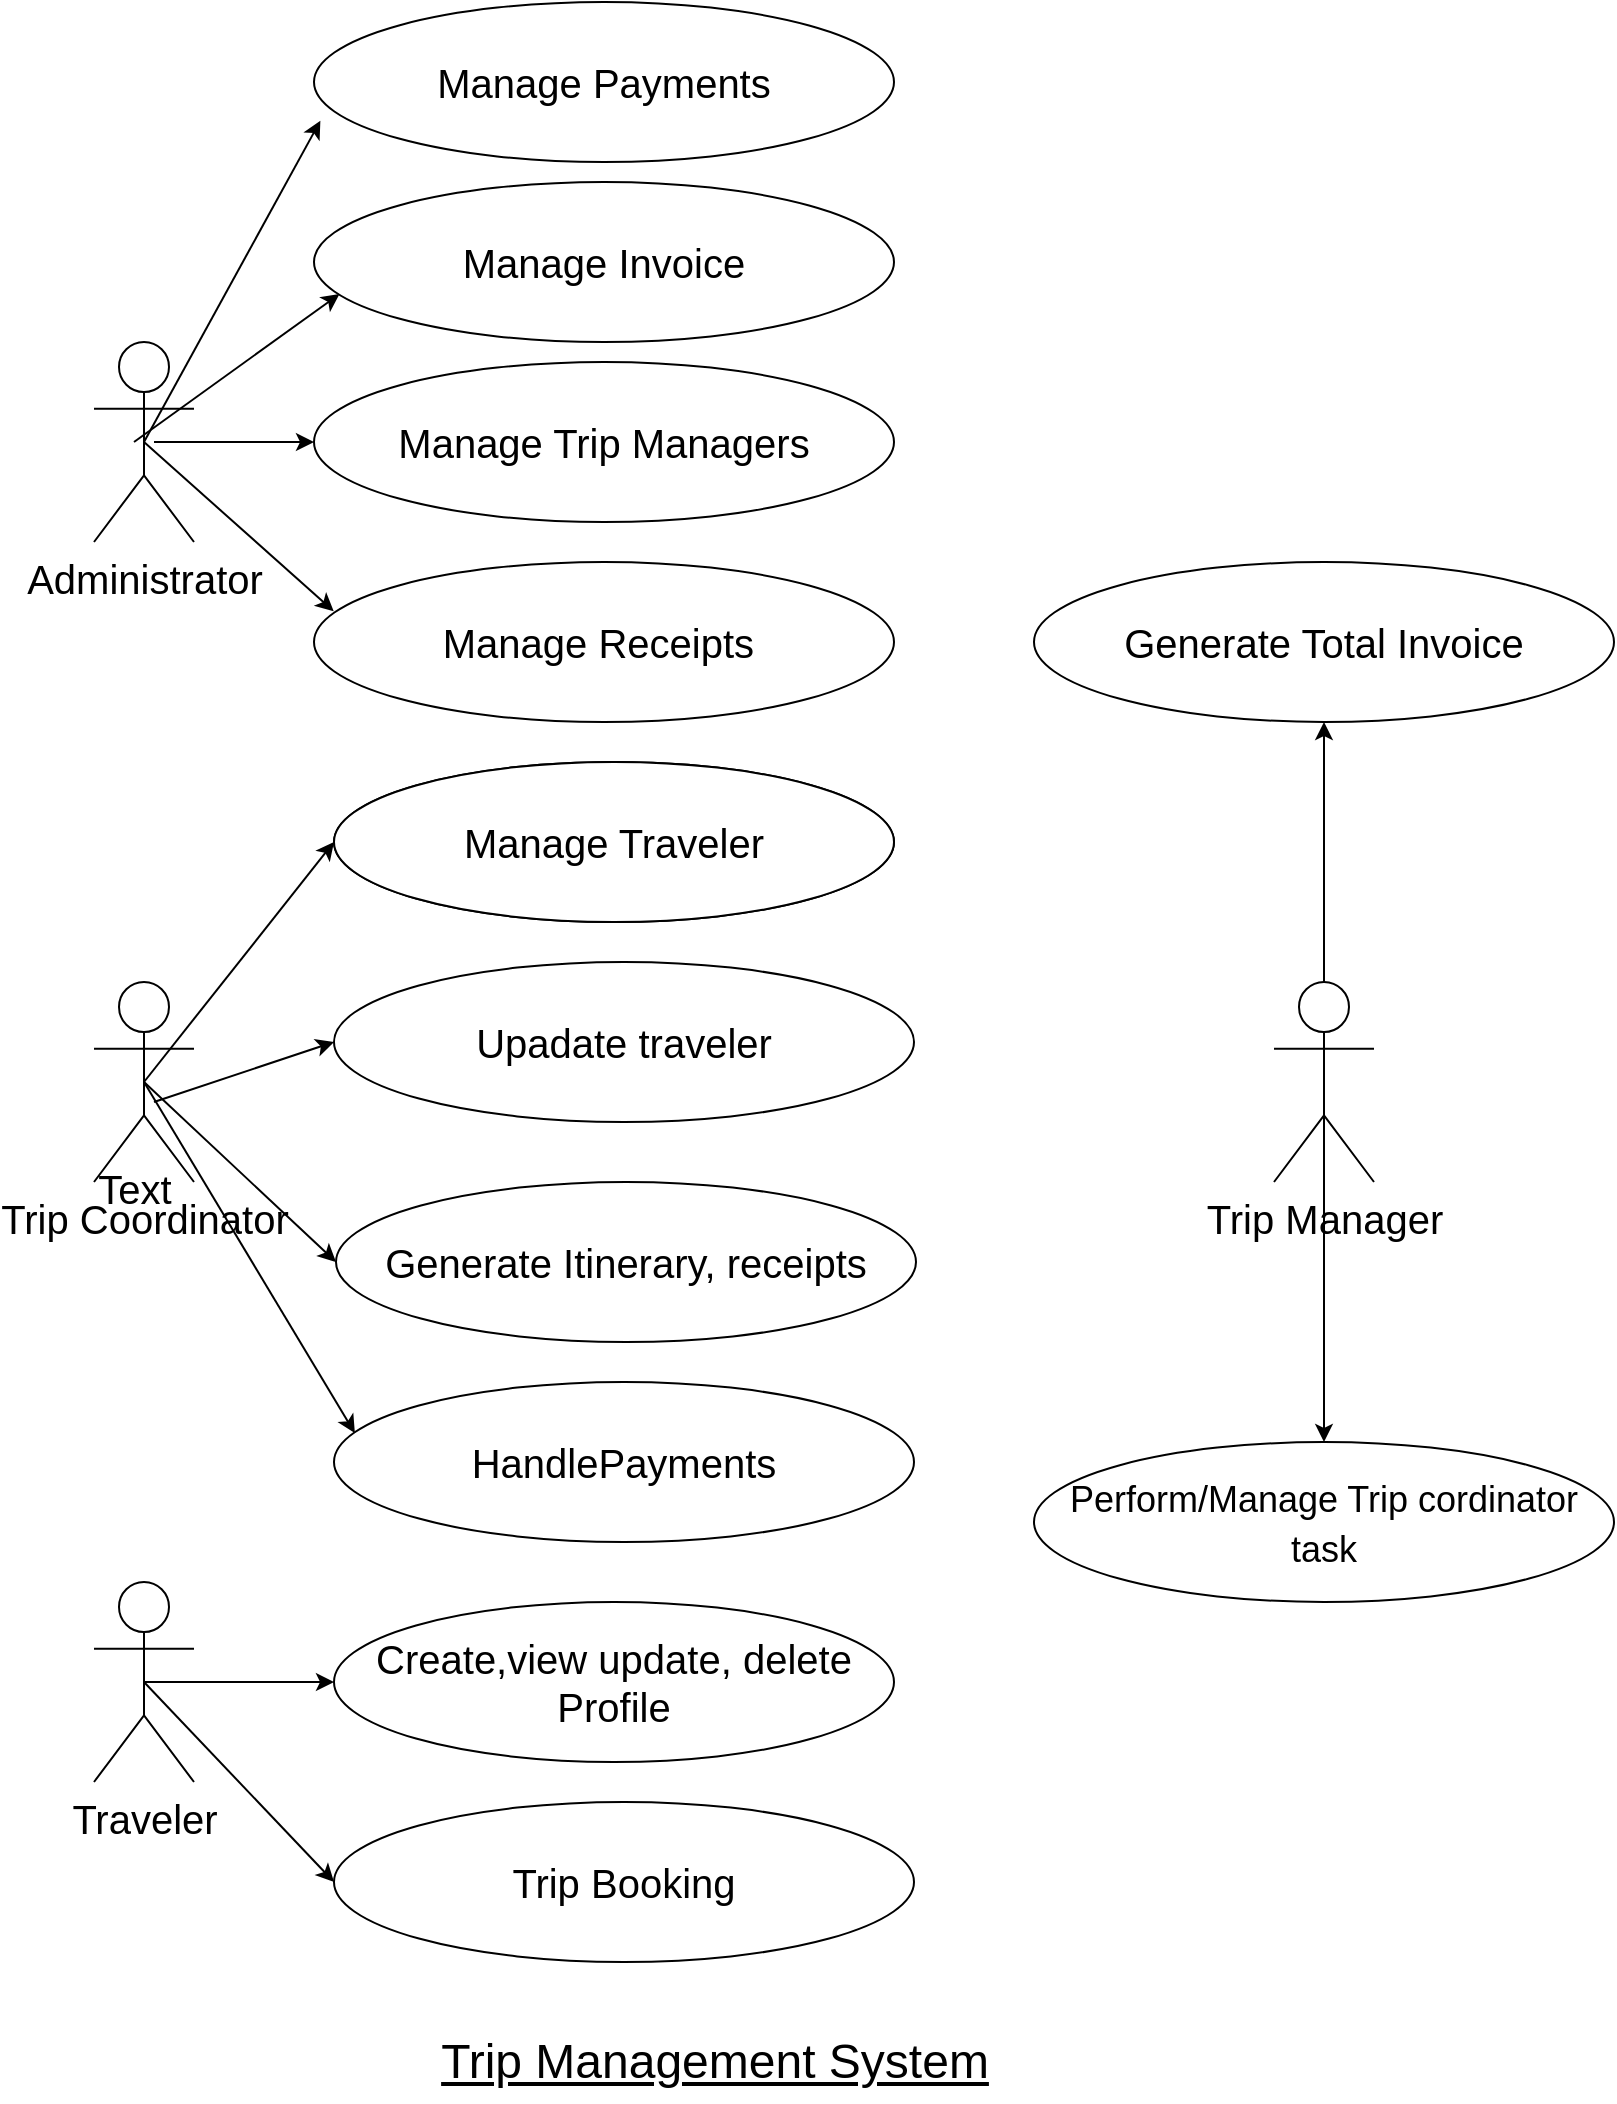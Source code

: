 <mxfile version="23.0.2" type="device">
  <diagram name="Page-1" id="m-7plXBTJl5FeBrscVps">
    <mxGraphModel dx="1950" dy="2340" grid="1" gridSize="10" guides="1" tooltips="1" connect="1" arrows="1" fold="1" page="1" pageScale="1" pageWidth="850" pageHeight="1100" math="0" shadow="0">
      <root>
        <mxCell id="0" />
        <mxCell id="1" parent="0" />
        <mxCell id="jBWIm2fMh9oOo8EYtqqD-1" value="&lt;font style=&quot;font-size: 20px;&quot;&gt;Administrator&lt;/font&gt;" style="shape=umlActor;verticalLabelPosition=bottom;verticalAlign=top;html=1;outlineConnect=0;fontSize=20;" parent="1" vertex="1">
          <mxGeometry x="100" y="-930" width="50" height="100" as="geometry" />
        </mxCell>
        <mxCell id="jBWIm2fMh9oOo8EYtqqD-2" value="&lt;font style=&quot;font-size: 20px;&quot;&gt;Traveler&lt;/font&gt;" style="shape=umlActor;verticalLabelPosition=bottom;verticalAlign=top;html=1;outlineConnect=0;fontSize=20;" parent="1" vertex="1">
          <mxGeometry x="100" y="-310" width="50" height="100" as="geometry" />
        </mxCell>
        <mxCell id="hUeXrVa7HJw_QYJecL_7-128" value="Trip Booking" style="ellipse;whiteSpace=wrap;html=1;fontSize=20;" vertex="1" parent="1">
          <mxGeometry x="220" y="-200" width="290" height="80" as="geometry" />
        </mxCell>
        <mxCell id="hUeXrVa7HJw_QYJecL_7-130" value="Create,view update, delete Profile" style="ellipse;whiteSpace=wrap;html=1;fontSize=20;" vertex="1" parent="1">
          <mxGeometry x="220" y="-300" width="280" height="80" as="geometry" />
        </mxCell>
        <mxCell id="hUeXrVa7HJw_QYJecL_7-136" value="Manage Trip Managers" style="ellipse;whiteSpace=wrap;html=1;fontSize=20;" vertex="1" parent="1">
          <mxGeometry x="210" y="-920" width="290" height="80" as="geometry" />
        </mxCell>
        <mxCell id="hUeXrVa7HJw_QYJecL_7-137" value="Manage Invoice" style="ellipse;whiteSpace=wrap;html=1;fontSize=20;" vertex="1" parent="1">
          <mxGeometry x="210" y="-1010" width="290" height="80" as="geometry" />
        </mxCell>
        <mxCell id="hUeXrVa7HJw_QYJecL_7-138" value="Manage Receipts&amp;nbsp;" style="ellipse;whiteSpace=wrap;html=1;fontSize=20;" vertex="1" parent="1">
          <mxGeometry x="210" y="-820" width="290" height="80" as="geometry" />
        </mxCell>
        <mxCell id="hUeXrVa7HJw_QYJecL_7-139" value="Manage Payments" style="ellipse;whiteSpace=wrap;html=1;fontSize=20;" vertex="1" parent="1">
          <mxGeometry x="210" y="-1100" width="290" height="80" as="geometry" />
        </mxCell>
        <mxCell id="hUeXrVa7HJw_QYJecL_7-140" value="&lt;font style=&quot;font-size: 20px;&quot;&gt;Trip Coordinator&lt;/font&gt;" style="shape=umlActor;verticalLabelPosition=bottom;verticalAlign=top;html=1;outlineConnect=0;fontSize=20;" vertex="1" parent="1">
          <mxGeometry x="100" y="-610" width="50" height="100" as="geometry" />
        </mxCell>
        <mxCell id="hUeXrVa7HJw_QYJecL_7-142" value="Manage Traveler" style="ellipse;whiteSpace=wrap;html=1;fontSize=20;" vertex="1" parent="1">
          <mxGeometry x="220" y="-720" width="280" height="80" as="geometry" />
        </mxCell>
        <mxCell id="hUeXrVa7HJw_QYJecL_7-143" value="&lt;font style=&quot;font-size: 20px;&quot;&gt;Trip Manager&lt;/font&gt;" style="shape=umlActor;verticalLabelPosition=bottom;verticalAlign=top;html=1;outlineConnect=0;fontSize=20;" vertex="1" parent="1">
          <mxGeometry x="690" y="-610" width="50" height="100" as="geometry" />
        </mxCell>
        <mxCell id="hUeXrVa7HJw_QYJecL_7-149" value="Upadate traveler" style="ellipse;whiteSpace=wrap;html=1;fontSize=20;" vertex="1" parent="1">
          <mxGeometry x="220" y="-620" width="290" height="80" as="geometry" />
        </mxCell>
        <mxCell id="hUeXrVa7HJw_QYJecL_7-150" value="" style="endArrow=classic;html=1;rounded=0;entryX=0.011;entryY=0.742;entryDx=0;entryDy=0;entryPerimeter=0;exitX=0.5;exitY=0.5;exitDx=0;exitDy=0;exitPerimeter=0;fontSize=20;" edge="1" parent="1" source="jBWIm2fMh9oOo8EYtqqD-1" target="hUeXrVa7HJw_QYJecL_7-139">
          <mxGeometry width="50" height="50" relative="1" as="geometry">
            <mxPoint x="100" y="-690" as="sourcePoint" />
            <mxPoint x="150" y="-740" as="targetPoint" />
          </mxGeometry>
        </mxCell>
        <mxCell id="hUeXrVa7HJw_QYJecL_7-154" value="" style="endArrow=classic;html=1;rounded=0;entryX=0.044;entryY=0.7;entryDx=0;entryDy=0;entryPerimeter=0;fontSize=20;" edge="1" parent="1" target="hUeXrVa7HJw_QYJecL_7-137">
          <mxGeometry width="50" height="50" relative="1" as="geometry">
            <mxPoint x="120" y="-880" as="sourcePoint" />
            <mxPoint x="223" y="-1031" as="targetPoint" />
          </mxGeometry>
        </mxCell>
        <mxCell id="hUeXrVa7HJw_QYJecL_7-155" value="" style="endArrow=classic;html=1;rounded=0;entryX=0;entryY=0.5;entryDx=0;entryDy=0;fontSize=20;" edge="1" parent="1" target="hUeXrVa7HJw_QYJecL_7-136">
          <mxGeometry width="50" height="50" relative="1" as="geometry">
            <mxPoint x="130" y="-880" as="sourcePoint" />
            <mxPoint x="233" y="-944" as="targetPoint" />
          </mxGeometry>
        </mxCell>
        <mxCell id="hUeXrVa7HJw_QYJecL_7-156" value="" style="endArrow=classic;html=1;rounded=0;entryX=0.034;entryY=0.308;entryDx=0;entryDy=0;entryPerimeter=0;exitX=0.5;exitY=0.5;exitDx=0;exitDy=0;exitPerimeter=0;fontSize=20;" edge="1" parent="1" source="jBWIm2fMh9oOo8EYtqqD-1" target="hUeXrVa7HJw_QYJecL_7-138">
          <mxGeometry width="50" height="50" relative="1" as="geometry">
            <mxPoint x="140" y="-870" as="sourcePoint" />
            <mxPoint x="220" y="-870" as="targetPoint" />
          </mxGeometry>
        </mxCell>
        <mxCell id="hUeXrVa7HJw_QYJecL_7-157" value="" style="endArrow=classic;html=1;rounded=0;entryX=0;entryY=0.5;entryDx=0;entryDy=0;exitX=0.5;exitY=0.5;exitDx=0;exitDy=0;exitPerimeter=0;fontSize=20;" edge="1" parent="1" source="hUeXrVa7HJw_QYJecL_7-140" target="hUeXrVa7HJw_QYJecL_7-142">
          <mxGeometry width="50" height="50" relative="1" as="geometry">
            <mxPoint x="135" y="-870" as="sourcePoint" />
            <mxPoint x="223" y="-1031" as="targetPoint" />
          </mxGeometry>
        </mxCell>
        <mxCell id="hUeXrVa7HJw_QYJecL_7-160" value="Generate Itinerary, receipts" style="ellipse;whiteSpace=wrap;html=1;fontSize=20;" vertex="1" parent="1">
          <mxGeometry x="221" y="-510" width="290" height="80" as="geometry" />
        </mxCell>
        <mxCell id="hUeXrVa7HJw_QYJecL_7-163" value="HandlePayments" style="ellipse;whiteSpace=wrap;html=1;fontSize=20;" vertex="1" parent="1">
          <mxGeometry x="220" y="-410" width="290" height="80" as="geometry" />
        </mxCell>
        <mxCell id="hUeXrVa7HJw_QYJecL_7-164" value="Generate Total Invoice" style="ellipse;whiteSpace=wrap;html=1;fontSize=20;" vertex="1" parent="1">
          <mxGeometry x="570" y="-820" width="290" height="80" as="geometry" />
        </mxCell>
        <mxCell id="hUeXrVa7HJw_QYJecL_7-165" value="&lt;font style=&quot;font-size: 18px;&quot;&gt;Perform/Manage Trip cordinator task&lt;/font&gt;" style="ellipse;whiteSpace=wrap;html=1;fontSize=20;" vertex="1" parent="1">
          <mxGeometry x="570" y="-380" width="290" height="80" as="geometry" />
        </mxCell>
        <mxCell id="hUeXrVa7HJw_QYJecL_7-167" value="Text" style="text;html=1;align=center;verticalAlign=middle;resizable=0;points=[];autosize=1;strokeColor=none;fillColor=none;fontSize=20;" vertex="1" parent="1">
          <mxGeometry x="90" y="-527" width="60" height="40" as="geometry" />
        </mxCell>
        <mxCell id="hUeXrVa7HJw_QYJecL_7-168" value="Manage Traveler" style="ellipse;whiteSpace=wrap;html=1;fontSize=20;" vertex="1" parent="1">
          <mxGeometry x="220" y="-720" width="280" height="80" as="geometry" />
        </mxCell>
        <mxCell id="hUeXrVa7HJw_QYJecL_7-172" value="" style="endArrow=classic;html=1;rounded=0;entryX=0.5;entryY=1;entryDx=0;entryDy=0;" edge="1" parent="1" source="hUeXrVa7HJw_QYJecL_7-143" target="hUeXrVa7HJw_QYJecL_7-164">
          <mxGeometry width="50" height="50" relative="1" as="geometry">
            <mxPoint x="150" y="-630" as="sourcePoint" />
            <mxPoint x="200" y="-680" as="targetPoint" />
          </mxGeometry>
        </mxCell>
        <mxCell id="hUeXrVa7HJw_QYJecL_7-173" value="" style="endArrow=classic;html=1;rounded=0;entryX=0.5;entryY=0;entryDx=0;entryDy=0;exitX=0.5;exitY=0.5;exitDx=0;exitDy=0;exitPerimeter=0;" edge="1" parent="1" source="hUeXrVa7HJw_QYJecL_7-143" target="hUeXrVa7HJw_QYJecL_7-165">
          <mxGeometry width="50" height="50" relative="1" as="geometry">
            <mxPoint x="725" y="-600" as="sourcePoint" />
            <mxPoint x="725" y="-730" as="targetPoint" />
          </mxGeometry>
        </mxCell>
        <mxCell id="hUeXrVa7HJw_QYJecL_7-174" value="" style="endArrow=classic;html=1;rounded=0;entryX=0;entryY=0.5;entryDx=0;entryDy=0;fontSize=20;" edge="1" parent="1" target="hUeXrVa7HJw_QYJecL_7-149">
          <mxGeometry width="50" height="50" relative="1" as="geometry">
            <mxPoint x="130" y="-550" as="sourcePoint" />
            <mxPoint x="230" y="-670" as="targetPoint" />
          </mxGeometry>
        </mxCell>
        <mxCell id="hUeXrVa7HJw_QYJecL_7-175" value="" style="endArrow=classic;html=1;rounded=0;entryX=0;entryY=0.5;entryDx=0;entryDy=0;fontSize=20;exitX=0.5;exitY=0.5;exitDx=0;exitDy=0;exitPerimeter=0;" edge="1" parent="1" source="hUeXrVa7HJw_QYJecL_7-140" target="hUeXrVa7HJw_QYJecL_7-160">
          <mxGeometry width="50" height="50" relative="1" as="geometry">
            <mxPoint x="140" y="-540" as="sourcePoint" />
            <mxPoint x="230" y="-570" as="targetPoint" />
          </mxGeometry>
        </mxCell>
        <mxCell id="hUeXrVa7HJw_QYJecL_7-177" value="" style="endArrow=classic;html=1;rounded=0;entryX=0.036;entryY=0.32;entryDx=0;entryDy=0;fontSize=20;exitX=0.5;exitY=0.5;exitDx=0;exitDy=0;exitPerimeter=0;entryPerimeter=0;" edge="1" parent="1" source="hUeXrVa7HJw_QYJecL_7-140" target="hUeXrVa7HJw_QYJecL_7-163">
          <mxGeometry width="50" height="50" relative="1" as="geometry">
            <mxPoint x="135" y="-550" as="sourcePoint" />
            <mxPoint x="231" y="-460" as="targetPoint" />
          </mxGeometry>
        </mxCell>
        <mxCell id="hUeXrVa7HJw_QYJecL_7-178" value="" style="endArrow=classic;html=1;rounded=0;entryX=0;entryY=0.5;entryDx=0;entryDy=0;fontSize=20;exitX=0.5;exitY=0.5;exitDx=0;exitDy=0;exitPerimeter=0;" edge="1" parent="1" source="jBWIm2fMh9oOo8EYtqqD-2" target="hUeXrVa7HJw_QYJecL_7-130">
          <mxGeometry width="50" height="50" relative="1" as="geometry">
            <mxPoint x="135" y="-550" as="sourcePoint" />
            <mxPoint x="240" y="-374" as="targetPoint" />
          </mxGeometry>
        </mxCell>
        <mxCell id="hUeXrVa7HJw_QYJecL_7-179" value="" style="endArrow=classic;html=1;rounded=0;entryX=0;entryY=0.5;entryDx=0;entryDy=0;fontSize=20;exitX=0.5;exitY=0.5;exitDx=0;exitDy=0;exitPerimeter=0;" edge="1" parent="1" source="jBWIm2fMh9oOo8EYtqqD-2" target="hUeXrVa7HJw_QYJecL_7-128">
          <mxGeometry width="50" height="50" relative="1" as="geometry">
            <mxPoint x="135" y="-250" as="sourcePoint" />
            <mxPoint x="230" y="-250" as="targetPoint" />
          </mxGeometry>
        </mxCell>
        <mxCell id="hUeXrVa7HJw_QYJecL_7-180" value="&lt;font style=&quot;font-size: 24px;&quot;&gt;&lt;u&gt;Trip Management System&lt;/u&gt;&lt;/font&gt;" style="text;html=1;align=center;verticalAlign=middle;resizable=0;points=[];autosize=1;strokeColor=none;fillColor=none;" vertex="1" parent="1">
          <mxGeometry x="260" y="-90" width="300" height="40" as="geometry" />
        </mxCell>
      </root>
    </mxGraphModel>
  </diagram>
</mxfile>
